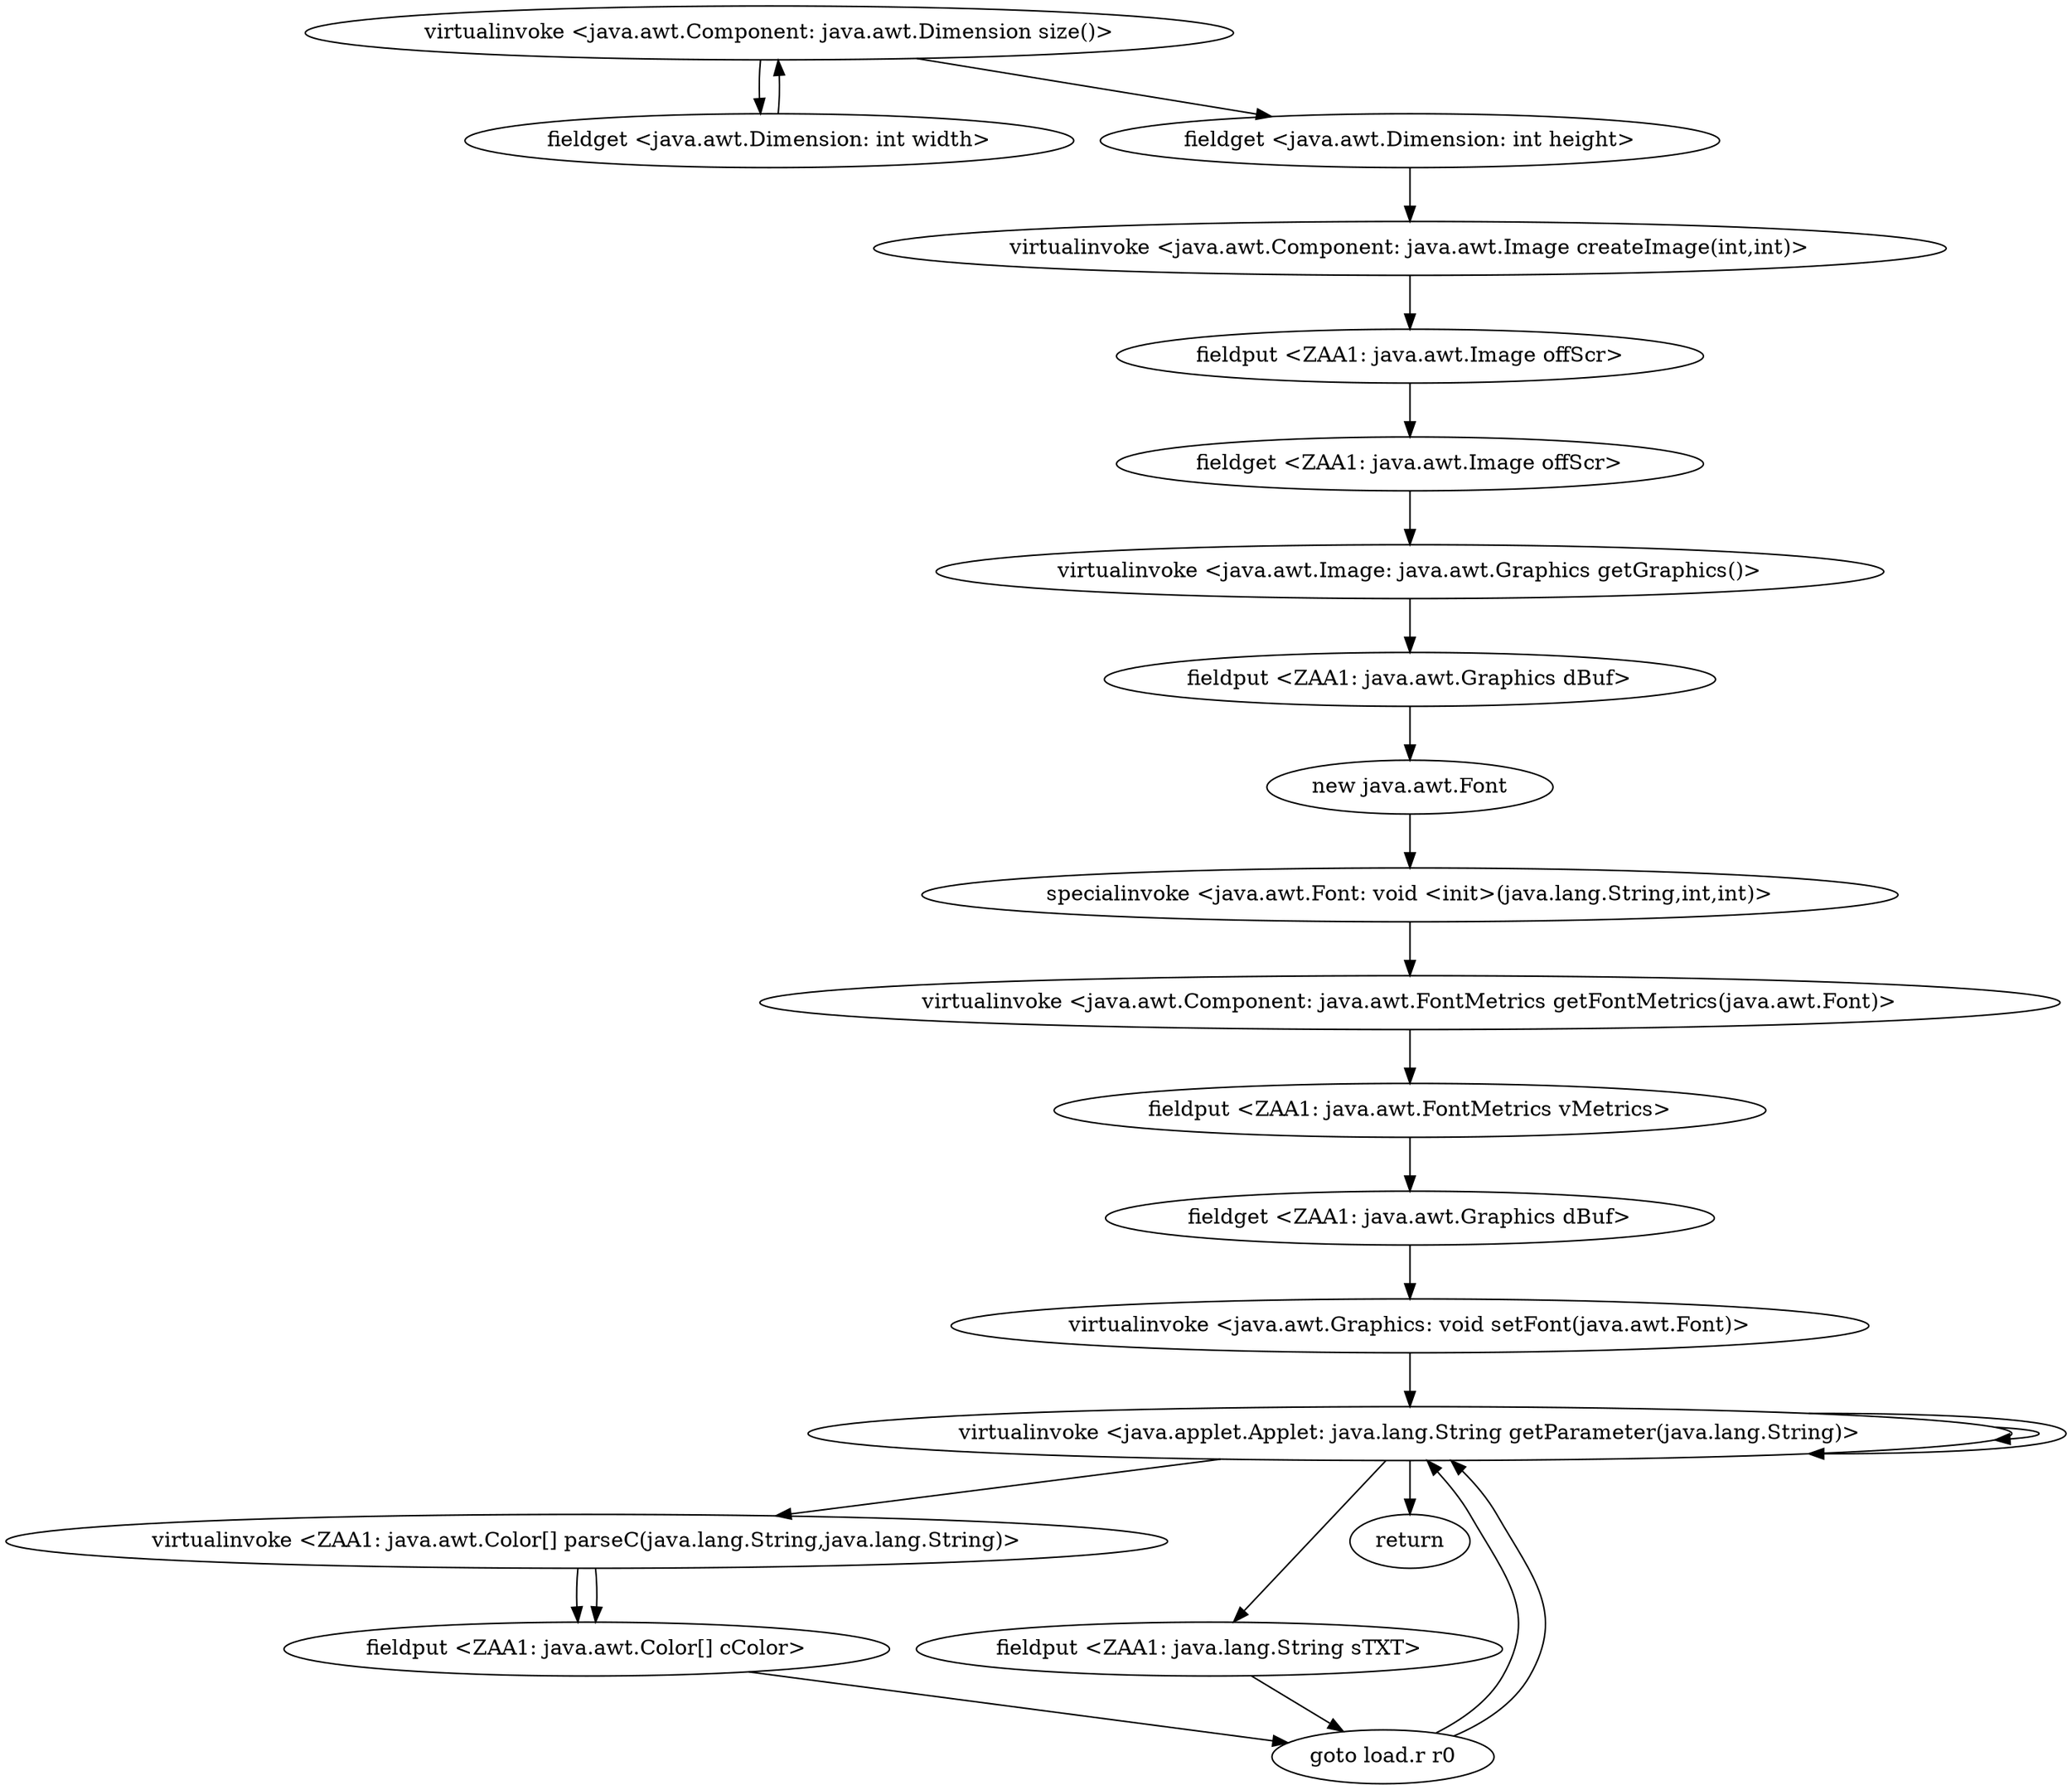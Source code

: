 digraph "" {
"virtualinvoke <java.awt.Component: java.awt.Dimension size()>";
 "virtualinvoke <java.awt.Component: java.awt.Dimension size()>"->"fieldget <java.awt.Dimension: int width>";
 "fieldget <java.awt.Dimension: int width>"->"virtualinvoke <java.awt.Component: java.awt.Dimension size()>";
 "virtualinvoke <java.awt.Component: java.awt.Dimension size()>"->"fieldget <java.awt.Dimension: int height>";
 "fieldget <java.awt.Dimension: int height>"->"virtualinvoke <java.awt.Component: java.awt.Image createImage(int,int)>";
 "virtualinvoke <java.awt.Component: java.awt.Image createImage(int,int)>"->"fieldput <ZAA1: java.awt.Image offScr>";
 "fieldput <ZAA1: java.awt.Image offScr>"->"fieldget <ZAA1: java.awt.Image offScr>";
 "fieldget <ZAA1: java.awt.Image offScr>"->"virtualinvoke <java.awt.Image: java.awt.Graphics getGraphics()>";
 "virtualinvoke <java.awt.Image: java.awt.Graphics getGraphics()>"->"fieldput <ZAA1: java.awt.Graphics dBuf>";
 "fieldput <ZAA1: java.awt.Graphics dBuf>"->"new java.awt.Font";
 "new java.awt.Font"->"specialinvoke <java.awt.Font: void <init>(java.lang.String,int,int)>";
 "specialinvoke <java.awt.Font: void <init>(java.lang.String,int,int)>"->"virtualinvoke <java.awt.Component: java.awt.FontMetrics getFontMetrics(java.awt.Font)>";
 "virtualinvoke <java.awt.Component: java.awt.FontMetrics getFontMetrics(java.awt.Font)>"->"fieldput <ZAA1: java.awt.FontMetrics vMetrics>";
 "fieldput <ZAA1: java.awt.FontMetrics vMetrics>"->"fieldget <ZAA1: java.awt.Graphics dBuf>";
 "fieldget <ZAA1: java.awt.Graphics dBuf>"->"virtualinvoke <java.awt.Graphics: void setFont(java.awt.Font)>";
 "virtualinvoke <java.awt.Graphics: void setFont(java.awt.Font)>"->"virtualinvoke <java.applet.Applet: java.lang.String getParameter(java.lang.String)>";
 "virtualinvoke <java.applet.Applet: java.lang.String getParameter(java.lang.String)>"->"virtualinvoke <java.applet.Applet: java.lang.String getParameter(java.lang.String)>";
 "virtualinvoke <java.applet.Applet: java.lang.String getParameter(java.lang.String)>"->"virtualinvoke <ZAA1: java.awt.Color[] parseC(java.lang.String,java.lang.String)>";
 "virtualinvoke <ZAA1: java.awt.Color[] parseC(java.lang.String,java.lang.String)>"->"fieldput <ZAA1: java.awt.Color[] cColor>";
 "fieldput <ZAA1: java.awt.Color[] cColor>"->"goto load.r r0";
 "goto load.r r0"->"virtualinvoke <java.applet.Applet: java.lang.String getParameter(java.lang.String)>";
 "virtualinvoke <java.applet.Applet: java.lang.String getParameter(java.lang.String)>"->"virtualinvoke <java.applet.Applet: java.lang.String getParameter(java.lang.String)>";
 "virtualinvoke <java.applet.Applet: java.lang.String getParameter(java.lang.String)>"->"fieldput <ZAA1: java.lang.String sTXT>";
 "fieldput <ZAA1: java.lang.String sTXT>"->"goto load.r r0";
 "goto load.r r0"->"virtualinvoke <java.applet.Applet: java.lang.String getParameter(java.lang.String)>";
 "virtualinvoke <java.applet.Applet: java.lang.String getParameter(java.lang.String)>"->"return";
"fieldput <ZAA1: java.lang.String sTXT>";
"virtualinvoke <ZAA1: java.awt.Color[] parseC(java.lang.String,java.lang.String)>";
 "virtualinvoke <ZAA1: java.awt.Color[] parseC(java.lang.String,java.lang.String)>"->"fieldput <ZAA1: java.awt.Color[] cColor>";
}
